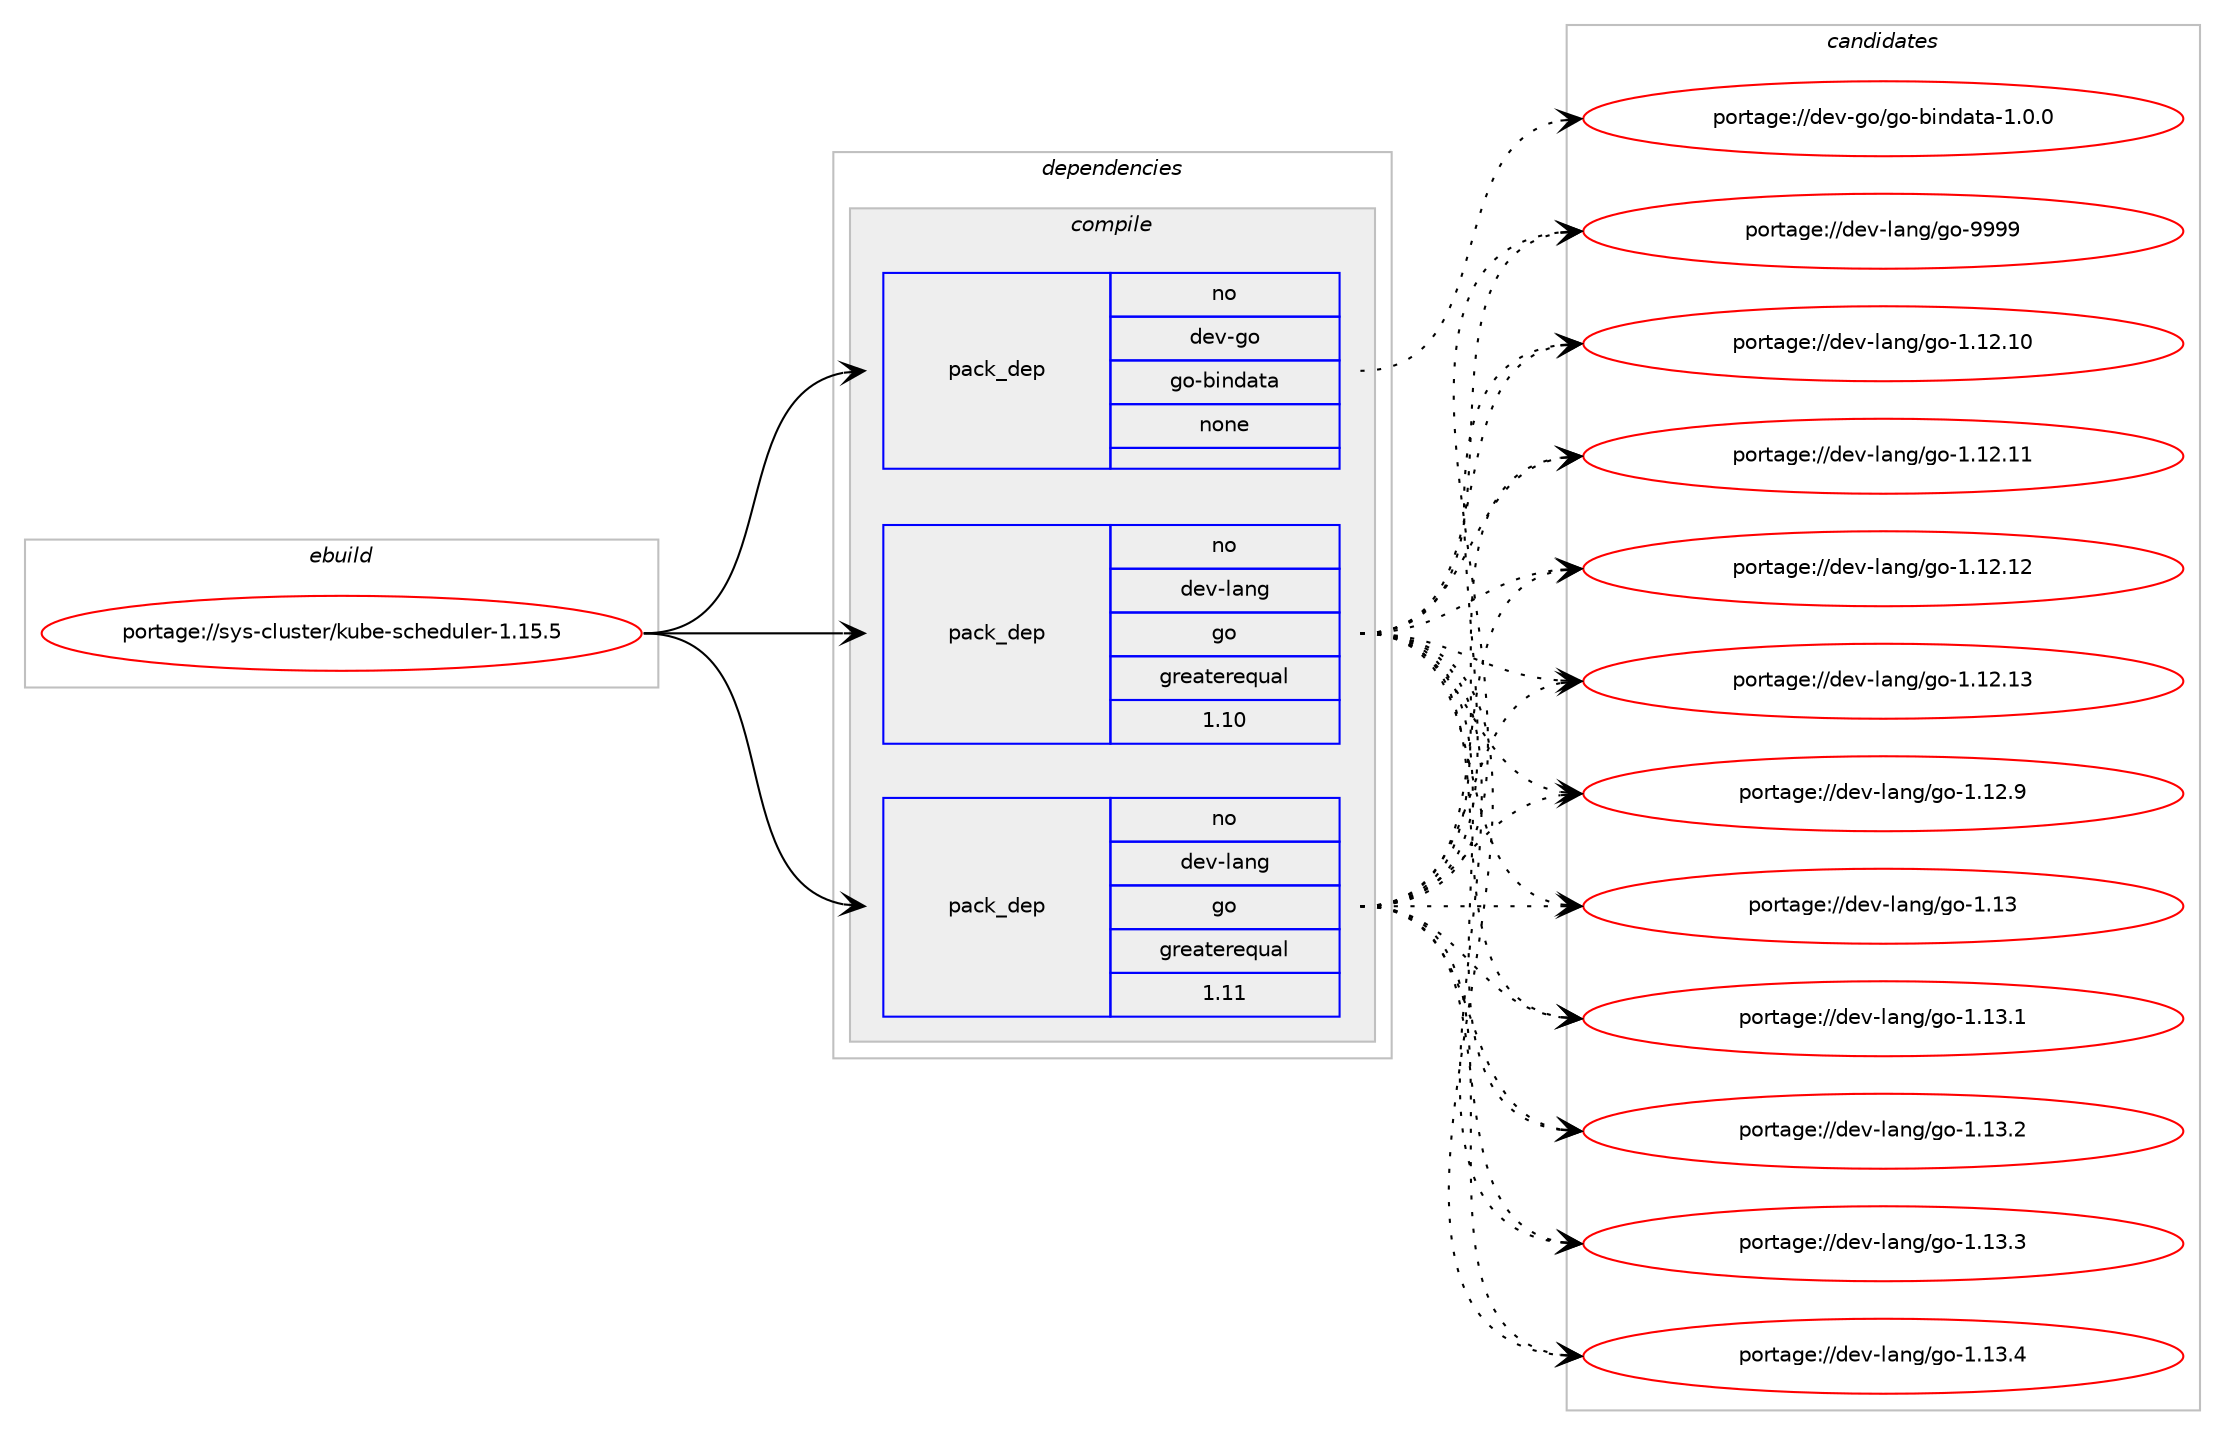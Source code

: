 digraph prolog {

# *************
# Graph options
# *************

newrank=true;
concentrate=true;
compound=true;
graph [rankdir=LR,fontname=Helvetica,fontsize=10,ranksep=1.5];#, ranksep=2.5, nodesep=0.2];
edge  [arrowhead=vee];
node  [fontname=Helvetica,fontsize=10];

# **********
# The ebuild
# **********

subgraph cluster_leftcol {
color=gray;
rank=same;
label=<<i>ebuild</i>>;
id [label="portage://sys-cluster/kube-scheduler-1.15.5", color=red, width=4, href="../sys-cluster/kube-scheduler-1.15.5.svg"];
}

# ****************
# The dependencies
# ****************

subgraph cluster_midcol {
color=gray;
label=<<i>dependencies</i>>;
subgraph cluster_compile {
fillcolor="#eeeeee";
style=filled;
label=<<i>compile</i>>;
subgraph pack309623 {
dependency418101 [label=<<TABLE BORDER="0" CELLBORDER="1" CELLSPACING="0" CELLPADDING="4" WIDTH="220"><TR><TD ROWSPAN="6" CELLPADDING="30">pack_dep</TD></TR><TR><TD WIDTH="110">no</TD></TR><TR><TD>dev-go</TD></TR><TR><TD>go-bindata</TD></TR><TR><TD>none</TD></TR><TR><TD></TD></TR></TABLE>>, shape=none, color=blue];
}
id:e -> dependency418101:w [weight=20,style="solid",arrowhead="vee"];
subgraph pack309624 {
dependency418102 [label=<<TABLE BORDER="0" CELLBORDER="1" CELLSPACING="0" CELLPADDING="4" WIDTH="220"><TR><TD ROWSPAN="6" CELLPADDING="30">pack_dep</TD></TR><TR><TD WIDTH="110">no</TD></TR><TR><TD>dev-lang</TD></TR><TR><TD>go</TD></TR><TR><TD>greaterequal</TD></TR><TR><TD>1.10</TD></TR></TABLE>>, shape=none, color=blue];
}
id:e -> dependency418102:w [weight=20,style="solid",arrowhead="vee"];
subgraph pack309625 {
dependency418103 [label=<<TABLE BORDER="0" CELLBORDER="1" CELLSPACING="0" CELLPADDING="4" WIDTH="220"><TR><TD ROWSPAN="6" CELLPADDING="30">pack_dep</TD></TR><TR><TD WIDTH="110">no</TD></TR><TR><TD>dev-lang</TD></TR><TR><TD>go</TD></TR><TR><TD>greaterequal</TD></TR><TR><TD>1.11</TD></TR></TABLE>>, shape=none, color=blue];
}
id:e -> dependency418103:w [weight=20,style="solid",arrowhead="vee"];
}
subgraph cluster_compileandrun {
fillcolor="#eeeeee";
style=filled;
label=<<i>compile and run</i>>;
}
subgraph cluster_run {
fillcolor="#eeeeee";
style=filled;
label=<<i>run</i>>;
}
}

# **************
# The candidates
# **************

subgraph cluster_choices {
rank=same;
color=gray;
label=<<i>candidates</i>>;

subgraph choice309623 {
color=black;
nodesep=1;
choiceportage100101118451031114710311145981051101009711697454946484648 [label="portage://dev-go/go-bindata-1.0.0", color=red, width=4,href="../dev-go/go-bindata-1.0.0.svg"];
dependency418101:e -> choiceportage100101118451031114710311145981051101009711697454946484648:w [style=dotted,weight="100"];
}
subgraph choice309624 {
color=black;
nodesep=1;
choiceportage1001011184510897110103471031114549464950464948 [label="portage://dev-lang/go-1.12.10", color=red, width=4,href="../dev-lang/go-1.12.10.svg"];
choiceportage1001011184510897110103471031114549464950464949 [label="portage://dev-lang/go-1.12.11", color=red, width=4,href="../dev-lang/go-1.12.11.svg"];
choiceportage1001011184510897110103471031114549464950464950 [label="portage://dev-lang/go-1.12.12", color=red, width=4,href="../dev-lang/go-1.12.12.svg"];
choiceportage1001011184510897110103471031114549464950464951 [label="portage://dev-lang/go-1.12.13", color=red, width=4,href="../dev-lang/go-1.12.13.svg"];
choiceportage10010111845108971101034710311145494649504657 [label="portage://dev-lang/go-1.12.9", color=red, width=4,href="../dev-lang/go-1.12.9.svg"];
choiceportage1001011184510897110103471031114549464951 [label="portage://dev-lang/go-1.13", color=red, width=4,href="../dev-lang/go-1.13.svg"];
choiceportage10010111845108971101034710311145494649514649 [label="portage://dev-lang/go-1.13.1", color=red, width=4,href="../dev-lang/go-1.13.1.svg"];
choiceportage10010111845108971101034710311145494649514650 [label="portage://dev-lang/go-1.13.2", color=red, width=4,href="../dev-lang/go-1.13.2.svg"];
choiceportage10010111845108971101034710311145494649514651 [label="portage://dev-lang/go-1.13.3", color=red, width=4,href="../dev-lang/go-1.13.3.svg"];
choiceportage10010111845108971101034710311145494649514652 [label="portage://dev-lang/go-1.13.4", color=red, width=4,href="../dev-lang/go-1.13.4.svg"];
choiceportage1001011184510897110103471031114557575757 [label="portage://dev-lang/go-9999", color=red, width=4,href="../dev-lang/go-9999.svg"];
dependency418102:e -> choiceportage1001011184510897110103471031114549464950464948:w [style=dotted,weight="100"];
dependency418102:e -> choiceportage1001011184510897110103471031114549464950464949:w [style=dotted,weight="100"];
dependency418102:e -> choiceportage1001011184510897110103471031114549464950464950:w [style=dotted,weight="100"];
dependency418102:e -> choiceportage1001011184510897110103471031114549464950464951:w [style=dotted,weight="100"];
dependency418102:e -> choiceportage10010111845108971101034710311145494649504657:w [style=dotted,weight="100"];
dependency418102:e -> choiceportage1001011184510897110103471031114549464951:w [style=dotted,weight="100"];
dependency418102:e -> choiceportage10010111845108971101034710311145494649514649:w [style=dotted,weight="100"];
dependency418102:e -> choiceportage10010111845108971101034710311145494649514650:w [style=dotted,weight="100"];
dependency418102:e -> choiceportage10010111845108971101034710311145494649514651:w [style=dotted,weight="100"];
dependency418102:e -> choiceportage10010111845108971101034710311145494649514652:w [style=dotted,weight="100"];
dependency418102:e -> choiceportage1001011184510897110103471031114557575757:w [style=dotted,weight="100"];
}
subgraph choice309625 {
color=black;
nodesep=1;
choiceportage1001011184510897110103471031114549464950464948 [label="portage://dev-lang/go-1.12.10", color=red, width=4,href="../dev-lang/go-1.12.10.svg"];
choiceportage1001011184510897110103471031114549464950464949 [label="portage://dev-lang/go-1.12.11", color=red, width=4,href="../dev-lang/go-1.12.11.svg"];
choiceportage1001011184510897110103471031114549464950464950 [label="portage://dev-lang/go-1.12.12", color=red, width=4,href="../dev-lang/go-1.12.12.svg"];
choiceportage1001011184510897110103471031114549464950464951 [label="portage://dev-lang/go-1.12.13", color=red, width=4,href="../dev-lang/go-1.12.13.svg"];
choiceportage10010111845108971101034710311145494649504657 [label="portage://dev-lang/go-1.12.9", color=red, width=4,href="../dev-lang/go-1.12.9.svg"];
choiceportage1001011184510897110103471031114549464951 [label="portage://dev-lang/go-1.13", color=red, width=4,href="../dev-lang/go-1.13.svg"];
choiceportage10010111845108971101034710311145494649514649 [label="portage://dev-lang/go-1.13.1", color=red, width=4,href="../dev-lang/go-1.13.1.svg"];
choiceportage10010111845108971101034710311145494649514650 [label="portage://dev-lang/go-1.13.2", color=red, width=4,href="../dev-lang/go-1.13.2.svg"];
choiceportage10010111845108971101034710311145494649514651 [label="portage://dev-lang/go-1.13.3", color=red, width=4,href="../dev-lang/go-1.13.3.svg"];
choiceportage10010111845108971101034710311145494649514652 [label="portage://dev-lang/go-1.13.4", color=red, width=4,href="../dev-lang/go-1.13.4.svg"];
choiceportage1001011184510897110103471031114557575757 [label="portage://dev-lang/go-9999", color=red, width=4,href="../dev-lang/go-9999.svg"];
dependency418103:e -> choiceportage1001011184510897110103471031114549464950464948:w [style=dotted,weight="100"];
dependency418103:e -> choiceportage1001011184510897110103471031114549464950464949:w [style=dotted,weight="100"];
dependency418103:e -> choiceportage1001011184510897110103471031114549464950464950:w [style=dotted,weight="100"];
dependency418103:e -> choiceportage1001011184510897110103471031114549464950464951:w [style=dotted,weight="100"];
dependency418103:e -> choiceportage10010111845108971101034710311145494649504657:w [style=dotted,weight="100"];
dependency418103:e -> choiceportage1001011184510897110103471031114549464951:w [style=dotted,weight="100"];
dependency418103:e -> choiceportage10010111845108971101034710311145494649514649:w [style=dotted,weight="100"];
dependency418103:e -> choiceportage10010111845108971101034710311145494649514650:w [style=dotted,weight="100"];
dependency418103:e -> choiceportage10010111845108971101034710311145494649514651:w [style=dotted,weight="100"];
dependency418103:e -> choiceportage10010111845108971101034710311145494649514652:w [style=dotted,weight="100"];
dependency418103:e -> choiceportage1001011184510897110103471031114557575757:w [style=dotted,weight="100"];
}
}

}

